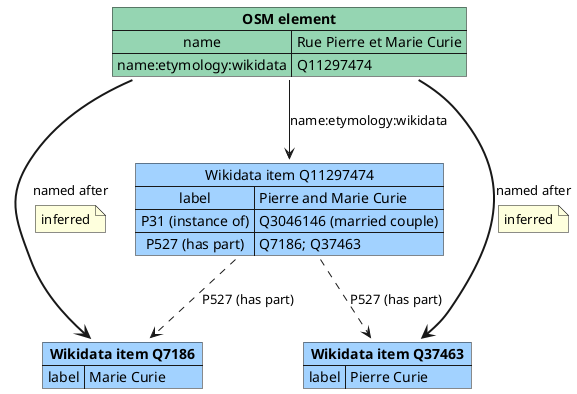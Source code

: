 @startuml part_of

map "**Wikidata item Q7186**" as wikia #a2d2ff {
  label => Marie Curie
}
map "**Wikidata item Q37463**" as wikib #a2d2ff {
  label => Pierre Curie
}
map "Wikidata item Q11297474" as wikic #a2d2ff {
  label => Pierre and Marie Curie
  P31 (instance of) => Q3046146 (married couple)
  P527 (has part) => Q7186; Q37463
}

map "**OSM element**" as osmg #95d5b2 {
  name => Rue Pierre et Marie Curie
  name:etymology:wikidata => Q11297474
}

osmg -[bold]-> wikia : named after
note on link: inferred
osmg -[bold]-> wikib : named after
note on link: inferred
osmg --> wikic : name:etymology:wikidata

wikic ..> wikia : P527 (has part)
wikic ..> wikib : P527 (has part)

@enduml